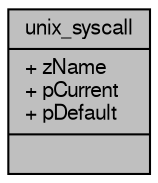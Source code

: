 digraph "unix_syscall"
{
  edge [fontname="FreeSans",fontsize="10",labelfontname="FreeSans",labelfontsize="10"];
  node [fontname="FreeSans",fontsize="10",shape=record];
  Node1 [label="{unix_syscall\n|+ zName\l+ pCurrent\l+ pDefault\l|}",height=0.2,width=0.4,color="black", fillcolor="grey75", style="filled", fontcolor="black"];
}
